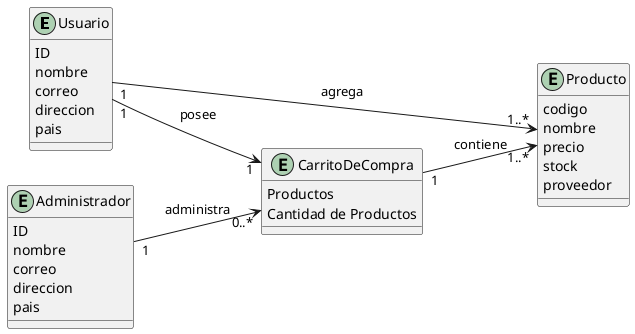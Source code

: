 @startuml
left to right direction

Entity Usuario {
ID
nombre
correo
direccion
pais
}

Entity Producto {
codigo
nombre
precio
stock
proveedor
}

Entity Administrador {
ID
nombre
correo
direccion
pais
}

Entity CarritoDeCompra {
Productos
Cantidad de Productos
}

CarritoDeCompra "1" --> "1..*" Producto: contiene
Usuario "1" --> "1..*"Producto: agrega
Usuario "1" --> "1" CarritoDeCompra: posee
Administrador "1"--> "0..*"CarritoDeCompra: administra

@enduml